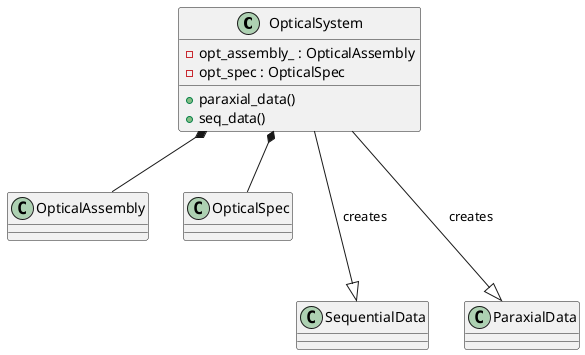 @startuml system

class OpticalSystem {
    - opt_assembly_ : OpticalAssembly
    - opt_spec : OpticalSpec

    + paraxial_data()
    + seq_data()
}

class OpticalAssembly
class OpticalSpec
class SequentialData
class ParaxialData

OpticalSystem ---|> ParaxialData : creates
OpticalSystem ---|> SequentialData : creates
OpticalSystem *-- OpticalAssembly
OpticalSystem *-- OpticalSpec


@enduml

